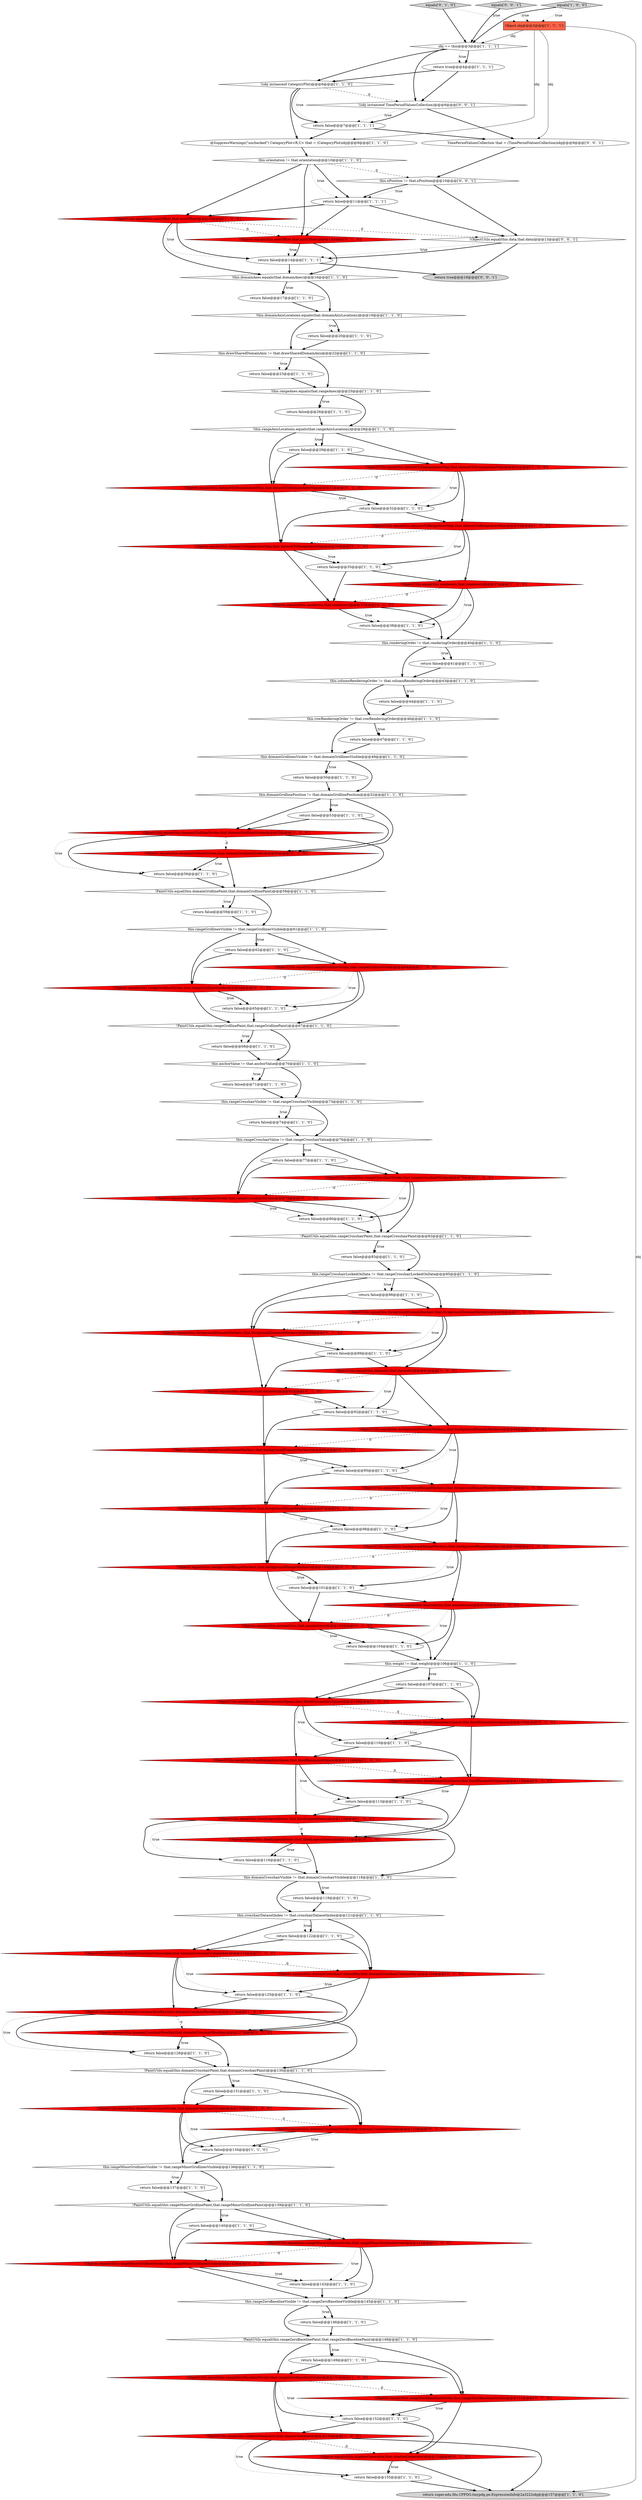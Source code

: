 digraph {
72 [style = filled, label = "this.rangeCrosshairVisible != that.rangeCrosshairVisible@@@73@@@['1', '1', '0']", fillcolor = white, shape = diamond image = "AAA0AAABBB1BBB"];
84 [style = filled, label = "return false@@@41@@@['1', '1', '0']", fillcolor = white, shape = ellipse image = "AAA0AAABBB1BBB"];
2 [style = filled, label = "this.columnRenderingOrder != that.columnRenderingOrder@@@43@@@['1', '1', '0']", fillcolor = white, shape = diamond image = "AAA0AAABBB1BBB"];
15 [style = filled, label = "!PaintUtils.equal(this.rangeMinorGridlinePaint,that.rangeMinorGridlinePaint)@@@139@@@['1', '1', '0']", fillcolor = white, shape = diamond image = "AAA0AAABBB1BBB"];
52 [style = filled, label = "return false@@@38@@@['1', '1', '0']", fillcolor = white, shape = ellipse image = "AAA0AAABBB1BBB"];
86 [style = filled, label = "this.anchorValue != that.anchorValue@@@70@@@['1', '1', '0']", fillcolor = white, shape = diamond image = "AAA0AAABBB1BBB"];
19 [style = filled, label = "return false@@@152@@@['1', '1', '0']", fillcolor = white, shape = ellipse image = "AAA0AAABBB1BBB"];
77 [style = filled, label = "return false@@@104@@@['1', '1', '0']", fillcolor = white, shape = ellipse image = "AAA0AAABBB1BBB"];
116 [style = filled, label = "!Objects.equals(this.renderers,that.renderers)@@@37@@@['0', '1', '0']", fillcolor = red, shape = diamond image = "AAA1AAABBB2BBB"];
28 [style = filled, label = "this.orientation != that.orientation@@@10@@@['1', '1', '0']", fillcolor = white, shape = diamond image = "AAA0AAABBB1BBB"];
18 [style = filled, label = "return false@@@29@@@['1', '1', '0']", fillcolor = white, shape = ellipse image = "AAA0AAABBB1BBB"];
67 [style = filled, label = "return false@@@68@@@['1', '1', '0']", fillcolor = white, shape = ellipse image = "AAA0AAABBB1BBB"];
66 [style = filled, label = "!this.rangeAxes.equals(that.rangeAxes)@@@25@@@['1', '1', '0']", fillcolor = white, shape = diamond image = "AAA0AAABBB1BBB"];
36 [style = filled, label = "return false@@@47@@@['1', '1', '0']", fillcolor = white, shape = ellipse image = "AAA0AAABBB1BBB"];
31 [style = filled, label = "return false@@@80@@@['1', '1', '0']", fillcolor = white, shape = ellipse image = "AAA0AAABBB1BBB"];
50 [style = filled, label = "return false@@@149@@@['1', '1', '0']", fillcolor = white, shape = ellipse image = "AAA0AAABBB1BBB"];
4 [style = filled, label = "!ObjectUtils.equal(this.backgroundRangeMarkers,that.backgroundRangeMarkers)@@@100@@@['1', '0', '0']", fillcolor = red, shape = diamond image = "AAA1AAABBB1BBB"];
113 [style = filled, label = "!Objects.equals(this.foregroundDomainMarkers,that.foregroundDomainMarkers)@@@88@@@['0', '1', '0']", fillcolor = red, shape = diamond image = "AAA1AAABBB2BBB"];
71 [style = filled, label = "this.domainGridlinesVisible != that.domainGridlinesVisible@@@49@@@['1', '1', '0']", fillcolor = white, shape = diamond image = "AAA0AAABBB1BBB"];
70 [style = filled, label = "return false@@@128@@@['1', '1', '0']", fillcolor = white, shape = ellipse image = "AAA0AAABBB1BBB"];
82 [style = filled, label = "return false@@@140@@@['1', '1', '0']", fillcolor = white, shape = ellipse image = "AAA0AAABBB1BBB"];
69 [style = filled, label = "return false@@@23@@@['1', '1', '0']", fillcolor = white, shape = ellipse image = "AAA0AAABBB1BBB"];
106 [style = filled, label = "!Objects.equals(this.domainGridlineStroke,that.domainGridlineStroke)@@@55@@@['0', '1', '0']", fillcolor = red, shape = diamond image = "AAA1AAABBB2BBB"];
95 [style = filled, label = "return false@@@77@@@['1', '1', '0']", fillcolor = white, shape = ellipse image = "AAA0AAABBB1BBB"];
34 [style = filled, label = "!ObjectUtils.equal(this.axisOffset,that.axisOffset)@@@13@@@['1', '0', '0']", fillcolor = red, shape = diamond image = "AAA1AAABBB1BBB"];
38 [style = filled, label = "!ObjectUtils.equal(this.foregroundRangeMarkers,that.foregroundRangeMarkers)@@@97@@@['1', '0', '0']", fillcolor = red, shape = diamond image = "AAA1AAABBB1BBB"];
118 [style = filled, label = "!Objects.equals(this.annotations,that.annotations)@@@103@@@['0', '1', '0']", fillcolor = red, shape = diamond image = "AAA1AAABBB2BBB"];
30 [style = filled, label = "this.rangeCrosshairLockedOnData != that.rangeCrosshairLockedOnData@@@85@@@['1', '1', '0']", fillcolor = white, shape = diamond image = "AAA0AAABBB1BBB"];
98 [style = filled, label = "return false@@@44@@@['1', '1', '0']", fillcolor = white, shape = ellipse image = "AAA0AAABBB1BBB"];
14 [style = filled, label = "!ObjectUtils.equal(this.datasetToDomainAxesMap,that.datasetToDomainAxesMap)@@@31@@@['1', '0', '0']", fillcolor = red, shape = diamond image = "AAA1AAABBB1BBB"];
16 [style = filled, label = "return false@@@86@@@['1', '1', '0']", fillcolor = white, shape = ellipse image = "AAA0AAABBB1BBB"];
80 [style = filled, label = "!ObjectUtils.equal(this.domainGridlineStroke,that.domainGridlineStroke)@@@55@@@['1', '0', '0']", fillcolor = red, shape = diamond image = "AAA1AAABBB1BBB"];
130 [style = filled, label = "!ObjectUtils.equal(this.data,that.data)@@@13@@@['0', '0', '1']", fillcolor = white, shape = diamond image = "AAA0AAABBB3BBB"];
132 [style = filled, label = "return true@@@16@@@['0', '0', '1']", fillcolor = lightgray, shape = ellipse image = "AAA0AAABBB3BBB"];
53 [style = filled, label = "equals['1', '0', '0']", fillcolor = lightgray, shape = diamond image = "AAA0AAABBB1BBB"];
24 [style = filled, label = "!ObjectUtils.equal(this.fixedDomainAxisSpace,that.fixedDomainAxisSpace)@@@109@@@['1', '0', '0']", fillcolor = red, shape = diamond image = "AAA1AAABBB1BBB"];
10 [style = filled, label = "return false@@@53@@@['1', '1', '0']", fillcolor = white, shape = ellipse image = "AAA0AAABBB1BBB"];
37 [style = filled, label = "!ObjectUtils.equal(this.rangeZeroBaselineStroke,that.rangeZeroBaselineStroke)@@@151@@@['1', '0', '0']", fillcolor = red, shape = diamond image = "AAA1AAABBB1BBB"];
63 [style = filled, label = "!PaintUtils.equal(this.domainCrosshairPaint,that.domainCrosshairPaint)@@@130@@@['1', '1', '0']", fillcolor = white, shape = diamond image = "AAA0AAABBB1BBB"];
65 [style = filled, label = "!ObjectUtils.equal(this.renderers,that.renderers)@@@37@@@['1', '0', '0']", fillcolor = red, shape = diamond image = "AAA1AAABBB1BBB"];
41 [style = filled, label = "return false@@@110@@@['1', '1', '0']", fillcolor = white, shape = ellipse image = "AAA0AAABBB1BBB"];
92 [style = filled, label = "return false@@@119@@@['1', '1', '0']", fillcolor = white, shape = ellipse image = "AAA0AAABBB1BBB"];
110 [style = filled, label = "!Objects.equals(this.domainCrosshairColumnKey,that.domainCrosshairColumnKey)@@@124@@@['0', '1', '0']", fillcolor = red, shape = diamond image = "AAA1AAABBB2BBB"];
111 [style = filled, label = "!Objects.equals(this.rangeCrosshairStroke,that.rangeCrosshairStroke)@@@79@@@['0', '1', '0']", fillcolor = red, shape = diamond image = "AAA1AAABBB2BBB"];
94 [style = filled, label = "return false@@@56@@@['1', '1', '0']", fillcolor = white, shape = ellipse image = "AAA0AAABBB1BBB"];
117 [style = filled, label = "!Objects.equals(this.domainCrosshairRowKey,that.domainCrosshairRowKey)@@@127@@@['0', '1', '0']", fillcolor = red, shape = diamond image = "AAA1AAABBB2BBB"];
20 [style = filled, label = "return false@@@116@@@['1', '1', '0']", fillcolor = white, shape = ellipse image = "AAA0AAABBB1BBB"];
54 [style = filled, label = "!ObjectUtils.equal(this.domainCrosshairStroke,that.domainCrosshairStroke)@@@133@@@['1', '0', '0']", fillcolor = red, shape = diamond image = "AAA1AAABBB1BBB"];
1 [style = filled, label = "return false@@@92@@@['1', '1', '0']", fillcolor = white, shape = ellipse image = "AAA0AAABBB1BBB"];
29 [style = filled, label = "!this.domainAxes.equals(that.domainAxes)@@@16@@@['1', '1', '0']", fillcolor = white, shape = diamond image = "AAA0AAABBB1BBB"];
87 [style = filled, label = "return false@@@20@@@['1', '1', '0']", fillcolor = white, shape = ellipse image = "AAA0AAABBB1BBB"];
61 [style = filled, label = "!ObjectUtils.equal(this.rangeGridlineStroke,that.rangeGridlineStroke)@@@64@@@['1', '0', '0']", fillcolor = red, shape = diamond image = "AAA1AAABBB1BBB"];
68 [style = filled, label = "!this.rangeAxisLocations.equals(that.rangeAxisLocations)@@@28@@@['1', '1', '0']", fillcolor = white, shape = diamond image = "AAA0AAABBB1BBB"];
114 [style = filled, label = "!Objects.equals(this.fixedDomainAxisSpace,that.fixedDomainAxisSpace)@@@109@@@['0', '1', '0']", fillcolor = red, shape = diamond image = "AAA1AAABBB2BBB"];
112 [style = filled, label = "!Objects.equals(this.rangeGridlineStroke,that.rangeGridlineStroke)@@@64@@@['0', '1', '0']", fillcolor = red, shape = diamond image = "AAA1AAABBB2BBB"];
64 [style = filled, label = "this.domainGridlinePosition != that.domainGridlinePosition@@@52@@@['1', '1', '0']", fillcolor = white, shape = diamond image = "AAA0AAABBB1BBB"];
104 [style = filled, label = "return false@@@26@@@['1', '1', '0']", fillcolor = white, shape = ellipse image = "AAA0AAABBB1BBB"];
119 [style = filled, label = "!Objects.equals(this.shadowGenerator,that.shadowGenerator)@@@154@@@['0', '1', '0']", fillcolor = red, shape = diamond image = "AAA1AAABBB2BBB"];
25 [style = filled, label = "this.rangeGridlinesVisible != that.rangeGridlinesVisible@@@61@@@['1', '1', '0']", fillcolor = white, shape = diamond image = "AAA0AAABBB1BBB"];
127 [style = filled, label = "!Objects.equals(this.backgroundRangeMarkers,that.backgroundRangeMarkers)@@@100@@@['0', '1', '0']", fillcolor = red, shape = diamond image = "AAA1AAABBB2BBB"];
21 [style = filled, label = "this.rangeCrosshairValue != that.rangeCrosshairValue@@@76@@@['1', '1', '0']", fillcolor = white, shape = diamond image = "AAA0AAABBB1BBB"];
134 [style = filled, label = "!(obj instanceof TimePeriodValuesCollection)@@@6@@@['0', '0', '1']", fillcolor = white, shape = diamond image = "AAA0AAABBB3BBB"];
62 [style = filled, label = "return false@@@98@@@['1', '1', '0']", fillcolor = white, shape = ellipse image = "AAA0AAABBB1BBB"];
78 [style = filled, label = "return false@@@50@@@['1', '1', '0']", fillcolor = white, shape = ellipse image = "AAA0AAABBB1BBB"];
55 [style = filled, label = "this.rowRenderingOrder != that.rowRenderingOrder@@@46@@@['1', '1', '0']", fillcolor = white, shape = diamond image = "AAA0AAABBB1BBB"];
115 [style = filled, label = "!Objects.equals(this.datasetToRangeAxesMap,that.datasetToRangeAxesMap)@@@34@@@['0', '1', '0']", fillcolor = red, shape = diamond image = "AAA1AAABBB2BBB"];
3 [style = filled, label = "!ObjectUtils.equal(this.domainCrosshairColumnKey,that.domainCrosshairColumnKey)@@@124@@@['1', '0', '0']", fillcolor = red, shape = diamond image = "AAA1AAABBB1BBB"];
108 [style = filled, label = "!Objects.equals(this.datasets,that.datasets)@@@91@@@['0', '1', '0']", fillcolor = red, shape = diamond image = "AAA1AAABBB2BBB"];
56 [style = filled, label = "this.drawSharedDomainAxis != that.drawSharedDomainAxis@@@22@@@['1', '1', '0']", fillcolor = white, shape = diamond image = "AAA0AAABBB1BBB"];
49 [style = filled, label = "return false@@@32@@@['1', '1', '0']", fillcolor = white, shape = ellipse image = "AAA0AAABBB1BBB"];
6 [style = filled, label = "!ObjectUtils.equal(this.shadowGenerator,that.shadowGenerator)@@@154@@@['1', '0', '0']", fillcolor = red, shape = diamond image = "AAA1AAABBB1BBB"];
57 [style = filled, label = "return false@@@95@@@['1', '1', '0']", fillcolor = white, shape = ellipse image = "AAA0AAABBB1BBB"];
46 [style = filled, label = "!PaintUtils.equal(this.rangeGridlinePaint,that.rangeGridlinePaint)@@@67@@@['1', '1', '0']", fillcolor = white, shape = diamond image = "AAA0AAABBB1BBB"];
27 [style = filled, label = "!ObjectUtils.equal(this.domainCrosshairRowKey,that.domainCrosshairRowKey)@@@127@@@['1', '0', '0']", fillcolor = red, shape = diamond image = "AAA1AAABBB1BBB"];
35 [style = filled, label = "!ObjectUtils.equal(this.annotations,that.annotations)@@@103@@@['1', '0', '0']", fillcolor = red, shape = diamond image = "AAA1AAABBB1BBB"];
0 [style = filled, label = "return false@@@122@@@['1', '1', '0']", fillcolor = white, shape = ellipse image = "AAA0AAABBB1BBB"];
26 [style = filled, label = "return false@@@14@@@['1', '1', '1']", fillcolor = white, shape = ellipse image = "AAA0AAABBB1BBB"];
125 [style = filled, label = "!Objects.equals(this.axisOffset,that.axisOffset)@@@13@@@['0', '1', '0']", fillcolor = red, shape = diamond image = "AAA1AAABBB2BBB"];
5 [style = filled, label = "this.weight != that.weight@@@106@@@['1', '1', '0']", fillcolor = white, shape = diamond image = "AAA0AAABBB1BBB"];
100 [style = filled, label = "return false@@@113@@@['1', '1', '0']", fillcolor = white, shape = ellipse image = "AAA0AAABBB1BBB"];
44 [style = filled, label = "return false@@@137@@@['1', '1', '0']", fillcolor = white, shape = ellipse image = "AAA0AAABBB1BBB"];
22 [style = filled, label = "!ObjectUtils.equal(this.datasetToRangeAxesMap,that.datasetToRangeAxesMap)@@@34@@@['1', '0', '0']", fillcolor = red, shape = diamond image = "AAA1AAABBB1BBB"];
107 [style = filled, label = "!Objects.equals(this.rangeMinorGridlineStroke,that.rangeMinorGridlineStroke)@@@142@@@['0', '1', '0']", fillcolor = red, shape = diamond image = "AAA1AAABBB2BBB"];
11 [style = filled, label = "return false@@@83@@@['1', '1', '0']", fillcolor = white, shape = ellipse image = "AAA0AAABBB1BBB"];
122 [style = filled, label = "!Objects.equals(this.foregroundRangeMarkers,that.foregroundRangeMarkers)@@@97@@@['0', '1', '0']", fillcolor = red, shape = diamond image = "AAA1AAABBB2BBB"];
59 [style = filled, label = "return false@@@35@@@['1', '1', '0']", fillcolor = white, shape = ellipse image = "AAA0AAABBB1BBB"];
85 [style = filled, label = "return false@@@89@@@['1', '1', '0']", fillcolor = white, shape = ellipse image = "AAA0AAABBB1BBB"];
91 [style = filled, label = "return false@@@11@@@['1', '1', '1']", fillcolor = white, shape = ellipse image = "AAA0AAABBB1BBB"];
79 [style = filled, label = "this.renderingOrder != that.renderingOrder@@@40@@@['1', '1', '0']", fillcolor = white, shape = diamond image = "AAA0AAABBB1BBB"];
131 [style = filled, label = "equals['0', '0', '1']", fillcolor = lightgray, shape = diamond image = "AAA0AAABBB3BBB"];
129 [style = filled, label = "TimePeriodValuesCollection that = (TimePeriodValuesCollection)obj@@@9@@@['0', '0', '1']", fillcolor = white, shape = ellipse image = "AAA0AAABBB3BBB"];
47 [style = filled, label = "return false@@@71@@@['1', '1', '0']", fillcolor = white, shape = ellipse image = "AAA0AAABBB1BBB"];
97 [style = filled, label = "return false@@@59@@@['1', '1', '0']", fillcolor = white, shape = ellipse image = "AAA0AAABBB1BBB"];
76 [style = filled, label = "!PaintUtils.equal(this.rangeCrosshairPaint,that.rangeCrosshairPaint)@@@82@@@['1', '1', '0']", fillcolor = white, shape = diamond image = "AAA0AAABBB1BBB"];
33 [style = filled, label = "return false@@@74@@@['1', '1', '0']", fillcolor = white, shape = ellipse image = "AAA0AAABBB1BBB"];
13 [style = filled, label = "!ObjectUtils.equal(this.fixedRangeAxisSpace,that.fixedRangeAxisSpace)@@@112@@@['1', '0', '0']", fillcolor = red, shape = diamond image = "AAA1AAABBB1BBB"];
128 [style = filled, label = "!Objects.equals(this.backgroundDomainMarkers,that.backgroundDomainMarkers)@@@94@@@['0', '1', '0']", fillcolor = red, shape = diamond image = "AAA1AAABBB2BBB"];
123 [style = filled, label = "equals['0', '1', '0']", fillcolor = lightgray, shape = diamond image = "AAA0AAABBB2BBB"];
120 [style = filled, label = "!Objects.equals(this.fixedLegendItems,that.fixedLegendItems)@@@115@@@['0', '1', '0']", fillcolor = red, shape = diamond image = "AAA1AAABBB2BBB"];
83 [style = filled, label = "return false@@@146@@@['1', '1', '0']", fillcolor = white, shape = ellipse image = "AAA0AAABBB1BBB"];
81 [style = filled, label = "!(obj instanceof CategoryPlot)@@@6@@@['1', '1', '0']", fillcolor = white, shape = diamond image = "AAA0AAABBB1BBB"];
121 [style = filled, label = "!Objects.equals(this.rangeZeroBaselineStroke,that.rangeZeroBaselineStroke)@@@151@@@['0', '1', '0']", fillcolor = red, shape = diamond image = "AAA1AAABBB2BBB"];
93 [style = filled, label = "!ObjectUtils.equal(this.rangeMinorGridlineStroke,that.rangeMinorGridlineStroke)@@@142@@@['1', '0', '0']", fillcolor = red, shape = diamond image = "AAA1AAABBB1BBB"];
43 [style = filled, label = "return false@@@7@@@['1', '1', '1']", fillcolor = white, shape = ellipse image = "AAA0AAABBB1BBB"];
60 [style = filled, label = "!this.domainAxisLocations.equals(that.domainAxisLocations)@@@19@@@['1', '1', '0']", fillcolor = white, shape = diamond image = "AAA0AAABBB1BBB"];
12 [style = filled, label = "return false@@@155@@@['1', '1', '0']", fillcolor = white, shape = ellipse image = "AAA0AAABBB1BBB"];
75 [style = filled, label = "!ObjectUtils.equal(this.foregroundDomainMarkers,that.foregroundDomainMarkers)@@@88@@@['1', '0', '0']", fillcolor = red, shape = diamond image = "AAA1AAABBB1BBB"];
124 [style = filled, label = "!Objects.equals(this.domainCrosshairStroke,that.domainCrosshairStroke)@@@133@@@['0', '1', '0']", fillcolor = red, shape = diamond image = "AAA1AAABBB2BBB"];
39 [style = filled, label = "return false@@@125@@@['1', '1', '0']", fillcolor = white, shape = ellipse image = "AAA0AAABBB1BBB"];
99 [style = filled, label = "return false@@@107@@@['1', '1', '0']", fillcolor = white, shape = ellipse image = "AAA0AAABBB1BBB"];
58 [style = filled, label = "!ObjectUtils.equal(this.fixedLegendItems,that.fixedLegendItems)@@@115@@@['1', '0', '0']", fillcolor = red, shape = diamond image = "AAA1AAABBB1BBB"];
133 [style = filled, label = "this.xPosition != that.xPosition@@@10@@@['0', '0', '1']", fillcolor = white, shape = diamond image = "AAA0AAABBB3BBB"];
7 [style = filled, label = "this.domainCrosshairVisible != that.domainCrosshairVisible@@@118@@@['1', '1', '0']", fillcolor = white, shape = diamond image = "AAA0AAABBB1BBB"];
42 [style = filled, label = "!PaintUtils.equal(this.domainGridlinePaint,that.domainGridlinePaint)@@@58@@@['1', '1', '0']", fillcolor = white, shape = diamond image = "AAA0AAABBB1BBB"];
17 [style = filled, label = "return false@@@101@@@['1', '1', '0']", fillcolor = white, shape = ellipse image = "AAA0AAABBB1BBB"];
73 [style = filled, label = "return false@@@17@@@['1', '1', '0']", fillcolor = white, shape = ellipse image = "AAA0AAABBB1BBB"];
89 [style = filled, label = "return false@@@134@@@['1', '1', '0']", fillcolor = white, shape = ellipse image = "AAA0AAABBB1BBB"];
45 [style = filled, label = "obj == this@@@3@@@['1', '1', '1']", fillcolor = white, shape = diamond image = "AAA0AAABBB1BBB"];
32 [style = filled, label = "@SuppressWarnings(\"unchecked\") CategoryPlot<R,C> that = (CategoryPlot)obj@@@9@@@['1', '1', '0']", fillcolor = white, shape = ellipse image = "AAA0AAABBB1BBB"];
126 [style = filled, label = "!Objects.equals(this.fixedRangeAxisSpace,that.fixedRangeAxisSpace)@@@112@@@['0', '1', '0']", fillcolor = red, shape = diamond image = "AAA1AAABBB2BBB"];
51 [style = filled, label = "return true@@@4@@@['1', '1', '1']", fillcolor = white, shape = ellipse image = "AAA0AAABBB1BBB"];
88 [style = filled, label = "this.rangeMinorGridlinesVisible != that.rangeMinorGridlinesVisible@@@136@@@['1', '1', '0']", fillcolor = white, shape = diamond image = "AAA0AAABBB1BBB"];
105 [style = filled, label = "this.crosshairDatasetIndex != that.crosshairDatasetIndex@@@121@@@['1', '1', '0']", fillcolor = white, shape = diamond image = "AAA0AAABBB1BBB"];
9 [style = filled, label = "this.rangeZeroBaselineVisible != that.rangeZeroBaselineVisible@@@145@@@['1', '1', '0']", fillcolor = white, shape = diamond image = "AAA0AAABBB1BBB"];
48 [style = filled, label = "return false@@@131@@@['1', '1', '0']", fillcolor = white, shape = ellipse image = "AAA0AAABBB1BBB"];
96 [style = filled, label = "return false@@@65@@@['1', '1', '0']", fillcolor = white, shape = ellipse image = "AAA0AAABBB1BBB"];
101 [style = filled, label = "return false@@@143@@@['1', '1', '0']", fillcolor = white, shape = ellipse image = "AAA0AAABBB1BBB"];
8 [style = filled, label = "Object obj@@@2@@@['1', '1', '1']", fillcolor = tomato, shape = box image = "AAA0AAABBB1BBB"];
102 [style = filled, label = "!PaintUtils.equal(this.rangeZeroBaselinePaint,that.rangeZeroBaselinePaint)@@@148@@@['1', '1', '0']", fillcolor = white, shape = diamond image = "AAA0AAABBB1BBB"];
40 [style = filled, label = "return false@@@62@@@['1', '1', '0']", fillcolor = white, shape = ellipse image = "AAA0AAABBB1BBB"];
74 [style = filled, label = "!ObjectUtils.equal(this.rangeCrosshairStroke,that.rangeCrosshairStroke)@@@79@@@['1', '0', '0']", fillcolor = red, shape = diamond image = "AAA1AAABBB1BBB"];
23 [style = filled, label = "!ObjectUtils.equal(this.backgroundDomainMarkers,that.backgroundDomainMarkers)@@@94@@@['1', '0', '0']", fillcolor = red, shape = diamond image = "AAA1AAABBB1BBB"];
109 [style = filled, label = "!Objects.equals(this.datasetToDomainAxesMap,that.datasetToDomainAxesMap)@@@31@@@['0', '1', '0']", fillcolor = red, shape = diamond image = "AAA1AAABBB2BBB"];
90 [style = filled, label = "return super.edu.fdu.CPPDG.tinypdg.pe.ExpressionInfo@2a3222obj@@@157@@@['1', '1', '0']", fillcolor = lightgray, shape = ellipse image = "AAA0AAABBB1BBB"];
103 [style = filled, label = "!ObjectUtils.equal(this.datasets,that.datasets)@@@91@@@['1', '0', '0']", fillcolor = red, shape = diamond image = "AAA1AAABBB1BBB"];
67->86 [style = bold, label=""];
35->77 [style = bold, label=""];
15->82 [style = dotted, label="true"];
55->36 [style = bold, label=""];
85->108 [style = bold, label=""];
44->15 [style = bold, label=""];
93->101 [style = bold, label=""];
23->57 [style = bold, label=""];
34->26 [style = dotted, label="true"];
71->78 [style = dotted, label="true"];
72->33 [style = bold, label=""];
48->54 [style = bold, label=""];
119->12 [style = bold, label=""];
34->130 [style = dashed, label="0"];
22->59 [style = dotted, label="true"];
127->17 [style = dotted, label="true"];
122->62 [style = bold, label=""];
103->1 [style = bold, label=""];
81->43 [style = dotted, label="true"];
3->39 [style = bold, label=""];
79->84 [style = dotted, label="true"];
29->73 [style = dotted, label="true"];
4->17 [style = dotted, label="true"];
25->40 [style = bold, label=""];
17->35 [style = bold, label=""];
131->8 [style = dotted, label="true"];
84->2 [style = bold, label=""];
117->70 [style = dotted, label="true"];
99->24 [style = bold, label=""];
80->94 [style = dotted, label="true"];
79->84 [style = bold, label=""];
126->120 [style = bold, label=""];
81->32 [style = bold, label=""];
56->69 [style = bold, label=""];
68->109 [style = bold, label=""];
102->50 [style = dotted, label="true"];
35->5 [style = bold, label=""];
81->43 [style = bold, label=""];
119->90 [style = bold, label=""];
110->117 [style = bold, label=""];
80->106 [style = dashed, label="0"];
134->43 [style = dotted, label="true"];
31->76 [style = bold, label=""];
13->100 [style = dotted, label="true"];
0->110 [style = bold, label=""];
35->77 [style = dotted, label="true"];
7->92 [style = bold, label=""];
71->78 [style = bold, label=""];
103->23 [style = bold, label=""];
106->42 [style = bold, label=""];
4->17 [style = bold, label=""];
128->57 [style = bold, label=""];
42->25 [style = bold, label=""];
134->129 [style = bold, label=""];
65->79 [style = bold, label=""];
78->64 [style = bold, label=""];
122->127 [style = bold, label=""];
69->66 [style = bold, label=""];
85->103 [style = bold, label=""];
112->46 [style = bold, label=""];
102->50 [style = bold, label=""];
108->1 [style = dotted, label="true"];
14->49 [style = bold, label=""];
62->4 [style = bold, label=""];
26->132 [style = bold, label=""];
47->72 [style = bold, label=""];
39->27 [style = bold, label=""];
9->83 [style = dotted, label="true"];
118->5 [style = bold, label=""];
115->59 [style = bold, label=""];
120->7 [style = bold, label=""];
80->94 [style = bold, label=""];
28->125 [style = bold, label=""];
81->134 [style = dashed, label="0"];
51->81 [style = bold, label=""];
114->41 [style = bold, label=""];
108->1 [style = bold, label=""];
46->86 [style = bold, label=""];
114->41 [style = dotted, label="true"];
130->26 [style = dotted, label="true"];
15->93 [style = bold, label=""];
76->11 [style = dotted, label="true"];
48->124 [style = bold, label=""];
43->129 [style = bold, label=""];
125->26 [style = dotted, label="true"];
98->55 [style = bold, label=""];
133->91 [style = dotted, label="true"];
74->31 [style = bold, label=""];
27->70 [style = dotted, label="true"];
126->100 [style = bold, label=""];
68->18 [style = dotted, label="true"];
1->23 [style = bold, label=""];
49->22 [style = bold, label=""];
3->27 [style = bold, label=""];
128->122 [style = bold, label=""];
107->101 [style = bold, label=""];
118->77 [style = bold, label=""];
58->20 [style = bold, label=""];
71->64 [style = bold, label=""];
7->105 [style = bold, label=""];
65->52 [style = dotted, label="true"];
38->62 [style = bold, label=""];
118->77 [style = dotted, label="true"];
80->42 [style = bold, label=""];
41->13 [style = bold, label=""];
64->106 [style = bold, label=""];
73->60 [style = bold, label=""];
55->36 [style = dotted, label="true"];
0->3 [style = bold, label=""];
100->58 [style = bold, label=""];
112->96 [style = dotted, label="true"];
36->71 [style = bold, label=""];
18->109 [style = bold, label=""];
29->60 [style = bold, label=""];
121->119 [style = bold, label=""];
8->129 [style = solid, label="obj"];
17->118 [style = bold, label=""];
113->85 [style = bold, label=""];
30->113 [style = bold, label=""];
8->32 [style = solid, label="obj"];
125->26 [style = bold, label=""];
129->133 [style = bold, label=""];
111->76 [style = bold, label=""];
60->87 [style = dotted, label="true"];
106->94 [style = bold, label=""];
111->31 [style = bold, label=""];
9->83 [style = bold, label=""];
20->7 [style = bold, label=""];
28->91 [style = bold, label=""];
22->115 [style = dashed, label="0"];
50->121 [style = bold, label=""];
133->91 [style = bold, label=""];
2->55 [style = bold, label=""];
34->29 [style = bold, label=""];
82->107 [style = bold, label=""];
59->65 [style = bold, label=""];
5->99 [style = dotted, label="true"];
93->107 [style = dashed, label="0"];
83->102 [style = bold, label=""];
124->89 [style = bold, label=""];
45->134 [style = bold, label=""];
58->7 [style = bold, label=""];
65->52 [style = bold, label=""];
63->48 [style = dotted, label="true"];
94->42 [style = bold, label=""];
5->114 [style = bold, label=""];
75->85 [style = dotted, label="true"];
8->45 [style = solid, label="obj"];
21->95 [style = dotted, label="true"];
91->125 [style = bold, label=""];
13->100 [style = bold, label=""];
116->79 [style = bold, label=""];
3->110 [style = dashed, label="0"];
88->44 [style = bold, label=""];
97->25 [style = bold, label=""];
75->85 [style = bold, label=""];
120->20 [style = dotted, label="true"];
4->35 [style = bold, label=""];
25->112 [style = bold, label=""];
92->105 [style = bold, label=""];
12->90 [style = bold, label=""];
28->34 [style = bold, label=""];
26->29 [style = bold, label=""];
122->62 [style = dotted, label="true"];
24->114 [style = dashed, label="0"];
27->63 [style = bold, label=""];
105->0 [style = dotted, label="true"];
120->20 [style = bold, label=""];
19->119 [style = bold, label=""];
13->58 [style = bold, label=""];
106->94 [style = dotted, label="true"];
76->30 [style = bold, label=""];
105->110 [style = bold, label=""];
87->56 [style = bold, label=""];
25->40 [style = dotted, label="true"];
107->9 [style = bold, label=""];
39->117 [style = bold, label=""];
88->15 [style = bold, label=""];
124->89 [style = dotted, label="true"];
37->19 [style = bold, label=""];
134->43 [style = bold, label=""];
18->14 [style = bold, label=""];
53->45 [style = bold, label=""];
13->126 [style = dashed, label="0"];
63->48 [style = bold, label=""];
109->49 [style = dotted, label="true"];
10->106 [style = bold, label=""];
86->47 [style = bold, label=""];
128->57 [style = dotted, label="true"];
6->90 [style = bold, label=""];
54->124 [style = dashed, label="0"];
53->8 [style = dotted, label="true"];
116->52 [style = dotted, label="true"];
22->65 [style = bold, label=""];
21->95 [style = bold, label=""];
124->88 [style = bold, label=""];
22->59 [style = bold, label=""];
101->9 [style = bold, label=""];
7->92 [style = dotted, label="true"];
111->31 [style = dotted, label="true"];
74->111 [style = dashed, label="0"];
95->74 [style = bold, label=""];
93->101 [style = dotted, label="true"];
57->38 [style = bold, label=""];
10->80 [style = bold, label=""];
15->82 [style = bold, label=""];
9->102 [style = bold, label=""];
110->39 [style = dotted, label="true"];
2->98 [style = bold, label=""];
123->45 [style = bold, label=""];
68->14 [style = bold, label=""];
68->18 [style = bold, label=""];
112->96 [style = bold, label=""];
116->52 [style = bold, label=""];
50->37 [style = bold, label=""];
88->44 [style = dotted, label="true"];
43->32 [style = bold, label=""];
37->19 [style = dotted, label="true"];
29->73 [style = bold, label=""];
86->72 [style = bold, label=""];
61->96 [style = bold, label=""];
19->6 [style = bold, label=""];
113->108 [style = bold, label=""];
126->100 [style = dotted, label="true"];
127->118 [style = bold, label=""];
75->103 [style = bold, label=""];
64->10 [style = bold, label=""];
75->113 [style = dashed, label="0"];
4->127 [style = dashed, label="0"];
37->121 [style = dashed, label="0"];
109->115 [style = bold, label=""];
95->111 [style = bold, label=""];
56->69 [style = dotted, label="true"];
6->12 [style = dotted, label="true"];
117->70 [style = bold, label=""];
96->46 [style = bold, label=""];
8->90 [style = solid, label="obj"];
1->128 [style = bold, label=""];
133->130 [style = bold, label=""];
54->88 [style = bold, label=""];
91->34 [style = bold, label=""];
114->126 [style = bold, label=""];
27->117 [style = dashed, label="0"];
5->99 [style = bold, label=""];
46->67 [style = bold, label=""];
5->24 [style = bold, label=""];
105->0 [style = bold, label=""];
102->121 [style = bold, label=""];
54->89 [style = bold, label=""];
28->91 [style = dotted, label="true"];
77->5 [style = bold, label=""];
123->8 [style = dotted, label="true"];
100->120 [style = bold, label=""];
121->19 [style = bold, label=""];
37->6 [style = bold, label=""];
58->120 [style = dashed, label="0"];
6->119 [style = dashed, label="0"];
103->1 [style = dotted, label="true"];
25->61 [style = bold, label=""];
16->113 [style = bold, label=""];
40->112 [style = bold, label=""];
115->59 [style = dotted, label="true"];
33->21 [style = bold, label=""];
30->16 [style = bold, label=""];
32->28 [style = bold, label=""];
35->118 [style = dashed, label="0"];
64->80 [style = bold, label=""];
15->107 [style = bold, label=""];
117->63 [style = bold, label=""];
21->74 [style = bold, label=""];
121->19 [style = dotted, label="true"];
38->4 [style = bold, label=""];
14->109 [style = dashed, label="0"];
61->46 [style = bold, label=""];
61->96 [style = dotted, label="true"];
21->111 [style = bold, label=""];
41->126 [style = bold, label=""];
82->93 [style = bold, label=""];
119->12 [style = dotted, label="true"];
76->11 [style = bold, label=""];
59->116 [style = bold, label=""];
34->26 [style = bold, label=""];
125->29 [style = bold, label=""];
62->127 [style = bold, label=""];
131->45 [style = bold, label=""];
49->115 [style = bold, label=""];
99->114 [style = bold, label=""];
40->61 [style = bold, label=""];
23->57 [style = dotted, label="true"];
64->10 [style = dotted, label="true"];
93->9 [style = bold, label=""];
63->54 [style = bold, label=""];
14->22 [style = bold, label=""];
74->31 [style = dotted, label="true"];
45->81 [style = bold, label=""];
38->122 [style = dashed, label="0"];
72->33 [style = dotted, label="true"];
127->17 [style = bold, label=""];
91->130 [style = bold, label=""];
63->124 [style = bold, label=""];
57->122 [style = bold, label=""];
72->21 [style = bold, label=""];
11->30 [style = bold, label=""];
27->70 [style = bold, label=""];
52->79 [style = bold, label=""];
102->37 [style = bold, label=""];
24->13 [style = bold, label=""];
60->56 [style = bold, label=""];
61->112 [style = dashed, label="0"];
38->62 [style = dotted, label="true"];
45->51 [style = bold, label=""];
42->97 [style = bold, label=""];
55->71 [style = bold, label=""];
107->101 [style = dotted, label="true"];
65->116 [style = dashed, label="0"];
56->66 [style = bold, label=""];
110->39 [style = bold, label=""];
42->97 [style = dotted, label="true"];
24->41 [style = bold, label=""];
34->125 [style = dashed, label="0"];
66->104 [style = dotted, label="true"];
45->51 [style = dotted, label="true"];
30->75 [style = bold, label=""];
14->49 [style = dotted, label="true"];
130->26 [style = bold, label=""];
2->98 [style = dotted, label="true"];
28->133 [style = dashed, label="0"];
58->20 [style = dotted, label="true"];
130->132 [style = bold, label=""];
6->12 [style = bold, label=""];
54->89 [style = dotted, label="true"];
24->41 [style = dotted, label="true"];
16->75 [style = bold, label=""];
79->2 [style = bold, label=""];
115->116 [style = bold, label=""];
66->68 [style = bold, label=""];
70->63 [style = bold, label=""];
104->68 [style = bold, label=""];
108->128 [style = bold, label=""];
66->104 [style = bold, label=""];
51->134 [style = bold, label=""];
109->49 [style = bold, label=""];
60->87 [style = bold, label=""];
46->67 [style = dotted, label="true"];
30->16 [style = dotted, label="true"];
3->39 [style = dotted, label="true"];
23->38 [style = bold, label=""];
89->88 [style = bold, label=""];
105->3 [style = bold, label=""];
113->85 [style = dotted, label="true"];
23->128 [style = dashed, label="0"];
86->47 [style = dotted, label="true"];
103->108 [style = dashed, label="0"];
74->76 [style = bold, label=""];
}
